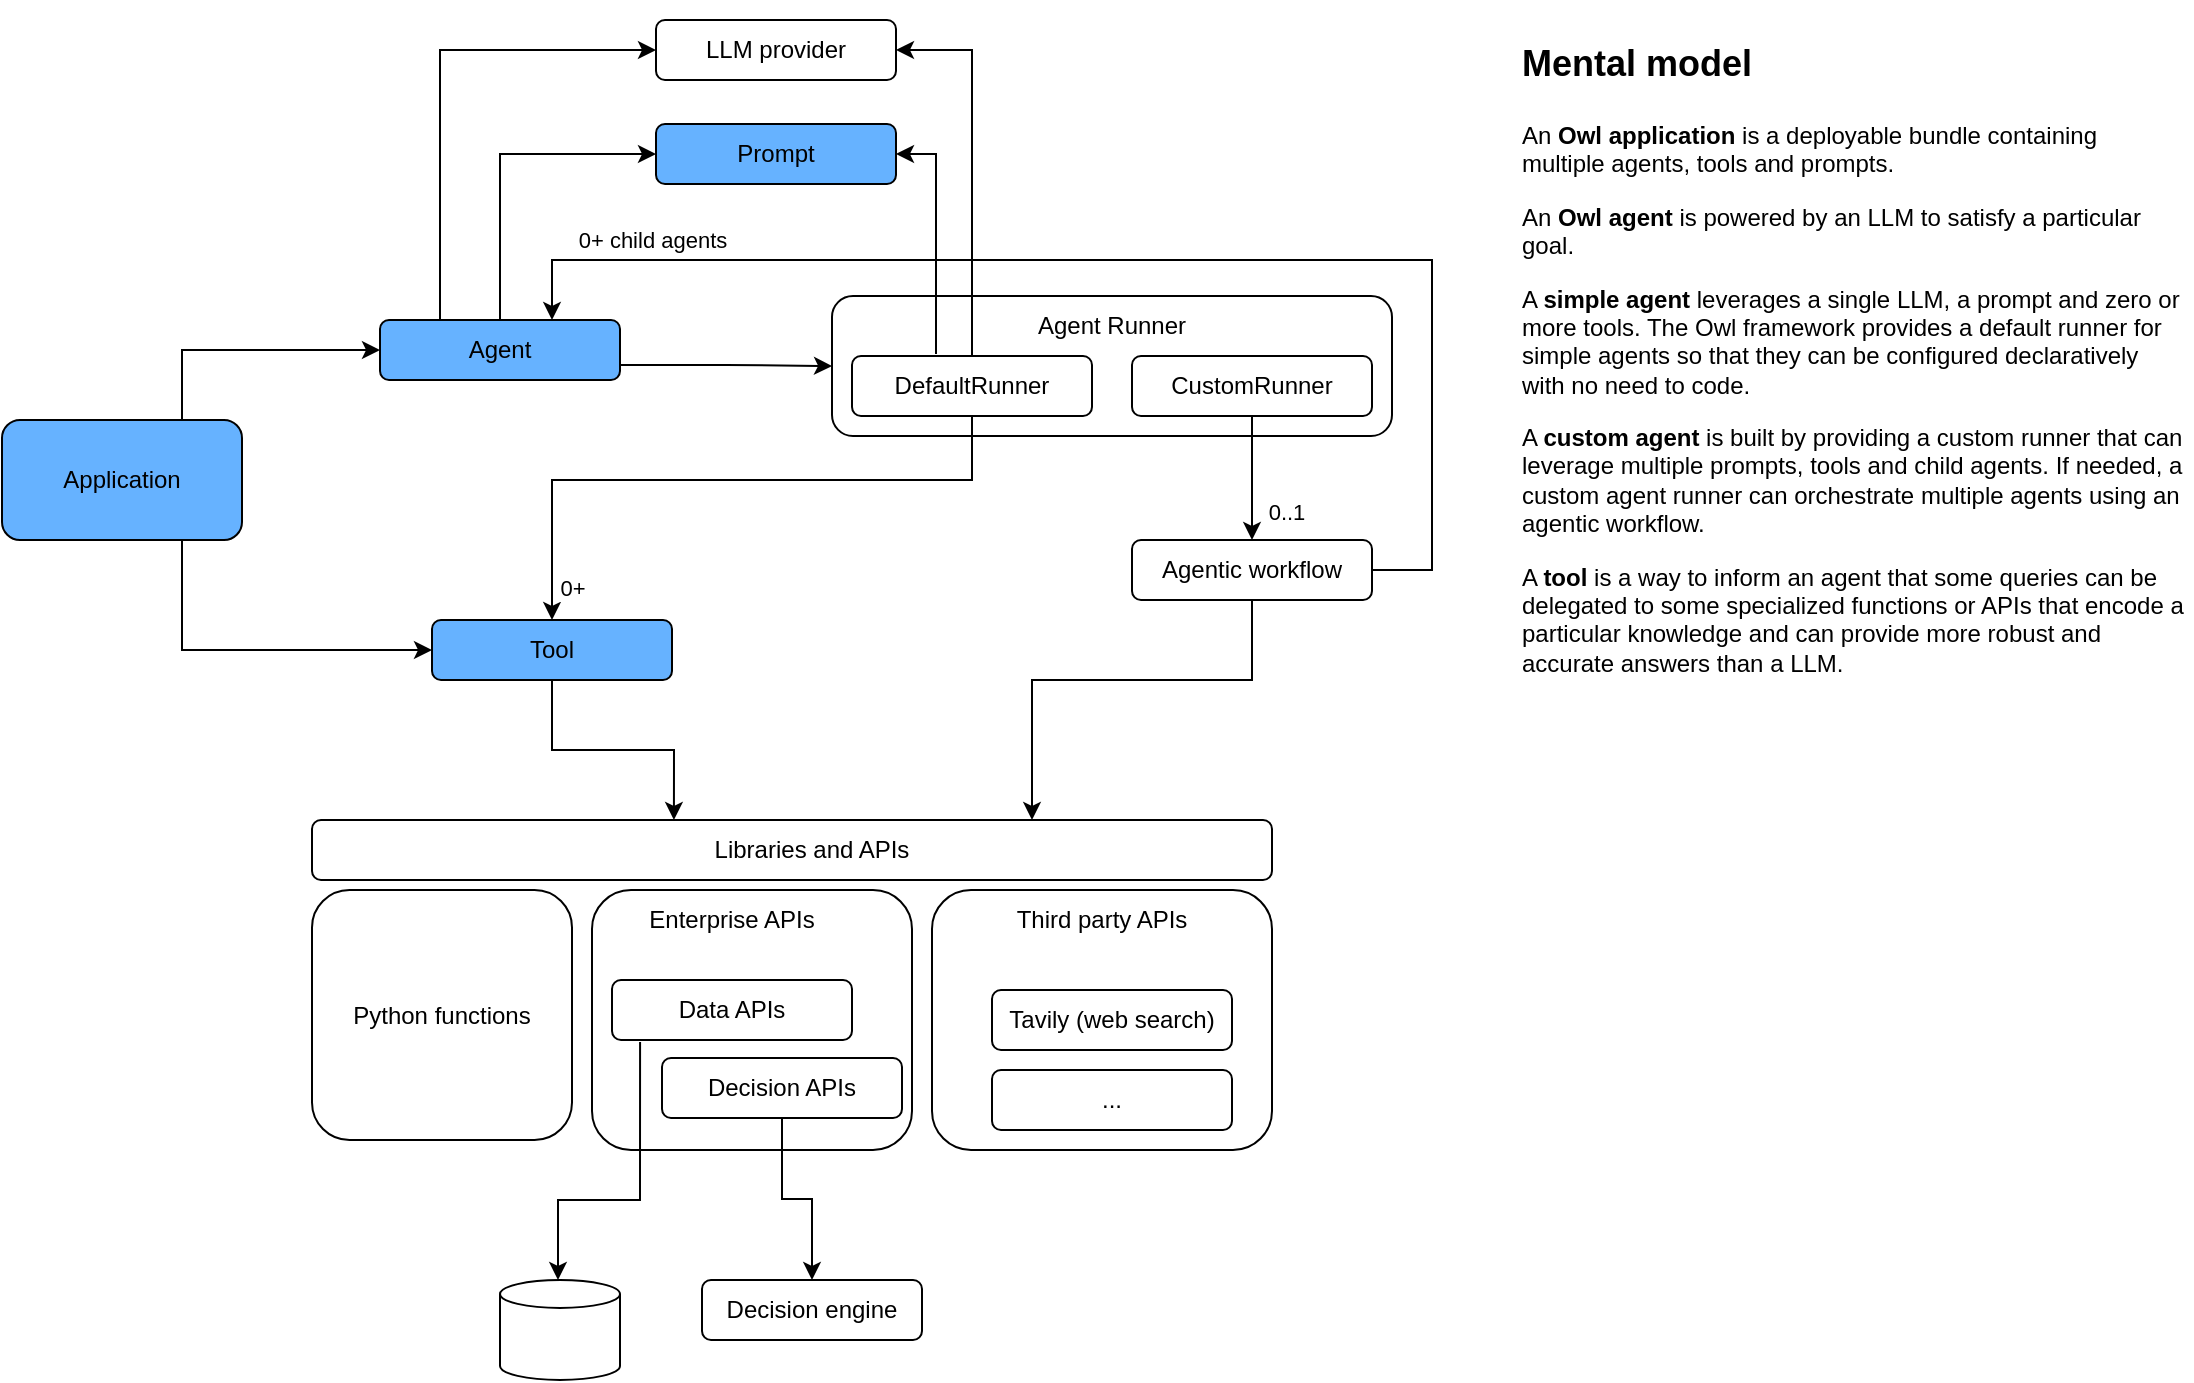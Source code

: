 <mxfile version="23.1.5" type="device">
  <diagram name="Page-1" id="koKYllzYylF1F7KYLpVS">
    <mxGraphModel dx="1440" dy="751" grid="1" gridSize="10" guides="1" tooltips="1" connect="1" arrows="1" fold="1" page="1" pageScale="1" pageWidth="1654" pageHeight="1169" math="0" shadow="0">
      <root>
        <mxCell id="0" />
        <mxCell id="1" parent="0" />
        <mxCell id="paQ9tnQQhuRcGCuXe4jG-27" value="" style="rounded=1;whiteSpace=wrap;html=1;" parent="1" vertex="1">
          <mxGeometry x="340" y="470" width="480" height="30" as="geometry" />
        </mxCell>
        <mxCell id="paQ9tnQQhuRcGCuXe4jG-8" style="edgeStyle=orthogonalEdgeStyle;rounded=0;orthogonalLoop=1;jettySize=auto;html=1;exitX=0.75;exitY=0;exitDx=0;exitDy=0;entryX=0;entryY=0.5;entryDx=0;entryDy=0;" parent="1" source="paQ9tnQQhuRcGCuXe4jG-1" target="paQ9tnQQhuRcGCuXe4jG-2" edge="1">
          <mxGeometry relative="1" as="geometry" />
        </mxCell>
        <mxCell id="paQ9tnQQhuRcGCuXe4jG-9" style="edgeStyle=orthogonalEdgeStyle;rounded=0;orthogonalLoop=1;jettySize=auto;html=1;exitX=0.75;exitY=1;exitDx=0;exitDy=0;entryX=0;entryY=0.5;entryDx=0;entryDy=0;" parent="1" source="paQ9tnQQhuRcGCuXe4jG-1" target="paQ9tnQQhuRcGCuXe4jG-4" edge="1">
          <mxGeometry relative="1" as="geometry" />
        </mxCell>
        <mxCell id="paQ9tnQQhuRcGCuXe4jG-1" value="Application" style="rounded=1;whiteSpace=wrap;html=1;fillColor=#66B2FF;" parent="1" vertex="1">
          <mxGeometry x="185" y="270" width="120" height="60" as="geometry" />
        </mxCell>
        <mxCell id="paQ9tnQQhuRcGCuXe4jG-40" style="edgeStyle=orthogonalEdgeStyle;rounded=0;orthogonalLoop=1;jettySize=auto;html=1;exitX=1;exitY=0.75;exitDx=0;exitDy=0;entryX=0;entryY=0.5;entryDx=0;entryDy=0;" parent="1" source="paQ9tnQQhuRcGCuXe4jG-2" target="paQ9tnQQhuRcGCuXe4jG-10" edge="1">
          <mxGeometry relative="1" as="geometry" />
        </mxCell>
        <mxCell id="paQ9tnQQhuRcGCuXe4jG-42" style="edgeStyle=orthogonalEdgeStyle;rounded=0;orthogonalLoop=1;jettySize=auto;html=1;exitX=0.25;exitY=0;exitDx=0;exitDy=0;entryX=0;entryY=0.5;entryDx=0;entryDy=0;" parent="1" source="paQ9tnQQhuRcGCuXe4jG-2" target="paQ9tnQQhuRcGCuXe4jG-13" edge="1">
          <mxGeometry relative="1" as="geometry" />
        </mxCell>
        <mxCell id="paQ9tnQQhuRcGCuXe4jG-43" style="edgeStyle=orthogonalEdgeStyle;rounded=0;orthogonalLoop=1;jettySize=auto;html=1;exitX=0.5;exitY=0;exitDx=0;exitDy=0;entryX=0;entryY=0.5;entryDx=0;entryDy=0;" parent="1" source="paQ9tnQQhuRcGCuXe4jG-2" target="paQ9tnQQhuRcGCuXe4jG-3" edge="1">
          <mxGeometry relative="1" as="geometry" />
        </mxCell>
        <mxCell id="paQ9tnQQhuRcGCuXe4jG-2" value="Agent" style="rounded=1;whiteSpace=wrap;html=1;fillColor=#66B2FF;" parent="1" vertex="1">
          <mxGeometry x="374" y="220" width="120" height="30" as="geometry" />
        </mxCell>
        <mxCell id="paQ9tnQQhuRcGCuXe4jG-3" value="Prompt" style="rounded=1;whiteSpace=wrap;html=1;fillColor=#66B2FF;" parent="1" vertex="1">
          <mxGeometry x="512" y="122" width="120" height="30" as="geometry" />
        </mxCell>
        <mxCell id="paQ9tnQQhuRcGCuXe4jG-31" style="edgeStyle=orthogonalEdgeStyle;rounded=0;orthogonalLoop=1;jettySize=auto;html=1;exitX=0.5;exitY=1;exitDx=0;exitDy=0;entryX=0.377;entryY=0;entryDx=0;entryDy=0;entryPerimeter=0;" parent="1" source="paQ9tnQQhuRcGCuXe4jG-4" target="paQ9tnQQhuRcGCuXe4jG-27" edge="1">
          <mxGeometry relative="1" as="geometry" />
        </mxCell>
        <mxCell id="paQ9tnQQhuRcGCuXe4jG-4" value="Tool" style="rounded=1;whiteSpace=wrap;html=1;fillColor=#66B2FF;" parent="1" vertex="1">
          <mxGeometry x="400" y="370" width="120" height="30" as="geometry" />
        </mxCell>
        <mxCell id="paQ9tnQQhuRcGCuXe4jG-47" style="edgeStyle=orthogonalEdgeStyle;rounded=0;orthogonalLoop=1;jettySize=auto;html=1;entryX=0.75;entryY=0;entryDx=0;entryDy=0;" parent="1" source="paQ9tnQQhuRcGCuXe4jG-5" target="paQ9tnQQhuRcGCuXe4jG-27" edge="1">
          <mxGeometry relative="1" as="geometry">
            <Array as="points">
              <mxPoint x="810" y="400" />
              <mxPoint x="700" y="400" />
            </Array>
          </mxGeometry>
        </mxCell>
        <mxCell id="paQ9tnQQhuRcGCuXe4jG-5" value="Agentic workflow" style="rounded=1;whiteSpace=wrap;html=1;" parent="1" vertex="1">
          <mxGeometry x="750" y="330" width="120" height="30" as="geometry" />
        </mxCell>
        <mxCell id="paQ9tnQQhuRcGCuXe4jG-10" value="" style="rounded=1;whiteSpace=wrap;html=1;align=center;" parent="1" vertex="1">
          <mxGeometry x="600" y="208" width="280" height="70" as="geometry" />
        </mxCell>
        <mxCell id="paQ9tnQQhuRcGCuXe4jG-46" style="edgeStyle=orthogonalEdgeStyle;rounded=0;orthogonalLoop=1;jettySize=auto;html=1;entryX=0.5;entryY=0;entryDx=0;entryDy=0;" parent="1" source="paQ9tnQQhuRcGCuXe4jG-11" target="paQ9tnQQhuRcGCuXe4jG-4" edge="1">
          <mxGeometry relative="1" as="geometry">
            <Array as="points">
              <mxPoint x="670" y="300" />
              <mxPoint x="460" y="300" />
            </Array>
          </mxGeometry>
        </mxCell>
        <mxCell id="paQ9tnQQhuRcGCuXe4jG-54" value="0+" style="edgeLabel;html=1;align=center;verticalAlign=middle;resizable=0;points=[];" parent="paQ9tnQQhuRcGCuXe4jG-46" vertex="1" connectable="0">
          <mxGeometry x="0.897" relative="1" as="geometry">
            <mxPoint x="10" as="offset" />
          </mxGeometry>
        </mxCell>
        <mxCell id="paQ9tnQQhuRcGCuXe4jG-51" style="edgeStyle=orthogonalEdgeStyle;rounded=0;orthogonalLoop=1;jettySize=auto;html=1;exitX=0.35;exitY=-0.033;exitDx=0;exitDy=0;entryX=1;entryY=0.5;entryDx=0;entryDy=0;exitPerimeter=0;" parent="1" source="paQ9tnQQhuRcGCuXe4jG-11" target="paQ9tnQQhuRcGCuXe4jG-3" edge="1">
          <mxGeometry relative="1" as="geometry" />
        </mxCell>
        <mxCell id="paQ9tnQQhuRcGCuXe4jG-52" style="edgeStyle=orthogonalEdgeStyle;rounded=0;orthogonalLoop=1;jettySize=auto;html=1;exitX=0.5;exitY=0;exitDx=0;exitDy=0;entryX=1;entryY=0.5;entryDx=0;entryDy=0;" parent="1" source="paQ9tnQQhuRcGCuXe4jG-11" target="paQ9tnQQhuRcGCuXe4jG-13" edge="1">
          <mxGeometry relative="1" as="geometry" />
        </mxCell>
        <mxCell id="paQ9tnQQhuRcGCuXe4jG-11" value="DefaultRunner" style="rounded=1;whiteSpace=wrap;html=1;" parent="1" vertex="1">
          <mxGeometry x="610" y="238" width="120" height="30" as="geometry" />
        </mxCell>
        <mxCell id="paQ9tnQQhuRcGCuXe4jG-38" style="edgeStyle=orthogonalEdgeStyle;rounded=0;orthogonalLoop=1;jettySize=auto;html=1;exitX=0.5;exitY=1;exitDx=0;exitDy=0;entryX=0.5;entryY=0;entryDx=0;entryDy=0;" parent="1" source="paQ9tnQQhuRcGCuXe4jG-12" target="paQ9tnQQhuRcGCuXe4jG-5" edge="1">
          <mxGeometry relative="1" as="geometry" />
        </mxCell>
        <mxCell id="paQ9tnQQhuRcGCuXe4jG-53" value="0..1" style="edgeLabel;html=1;align=center;verticalAlign=middle;resizable=0;points=[];" parent="paQ9tnQQhuRcGCuXe4jG-38" vertex="1" connectable="0">
          <mxGeometry x="0.548" y="1" relative="1" as="geometry">
            <mxPoint x="16" as="offset" />
          </mxGeometry>
        </mxCell>
        <mxCell id="paQ9tnQQhuRcGCuXe4jG-45" style="edgeStyle=orthogonalEdgeStyle;rounded=0;orthogonalLoop=1;jettySize=auto;html=1;exitX=1;exitY=0.5;exitDx=0;exitDy=0;" parent="1" source="paQ9tnQQhuRcGCuXe4jG-5" edge="1">
          <mxGeometry relative="1" as="geometry">
            <mxPoint x="460" y="220" as="targetPoint" />
            <Array as="points">
              <mxPoint x="900" y="345" />
              <mxPoint x="900" y="190" />
              <mxPoint x="460" y="190" />
            </Array>
          </mxGeometry>
        </mxCell>
        <mxCell id="paQ9tnQQhuRcGCuXe4jG-50" value="0+ child agents" style="edgeLabel;html=1;align=center;verticalAlign=middle;resizable=0;points=[];" parent="paQ9tnQQhuRcGCuXe4jG-45" vertex="1" connectable="0">
          <mxGeometry x="0.921" relative="1" as="geometry">
            <mxPoint x="50" y="-14" as="offset" />
          </mxGeometry>
        </mxCell>
        <mxCell id="paQ9tnQQhuRcGCuXe4jG-12" value="CustomRunner" style="rounded=1;whiteSpace=wrap;html=1;" parent="1" vertex="1">
          <mxGeometry x="750" y="238" width="120" height="30" as="geometry" />
        </mxCell>
        <mxCell id="paQ9tnQQhuRcGCuXe4jG-13" value="LLM provider" style="rounded=1;whiteSpace=wrap;html=1;" parent="1" vertex="1">
          <mxGeometry x="512" y="70" width="120" height="30" as="geometry" />
        </mxCell>
        <mxCell id="paQ9tnQQhuRcGCuXe4jG-17" value="" style="rounded=1;whiteSpace=wrap;html=1;" parent="1" vertex="1">
          <mxGeometry x="480" y="505" width="160" height="130" as="geometry" />
        </mxCell>
        <mxCell id="paQ9tnQQhuRcGCuXe4jG-18" value="" style="rounded=1;whiteSpace=wrap;html=1;" parent="1" vertex="1">
          <mxGeometry x="650" y="505" width="170" height="130" as="geometry" />
        </mxCell>
        <mxCell id="paQ9tnQQhuRcGCuXe4jG-20" value="Python functions" style="rounded=1;whiteSpace=wrap;html=1;" parent="1" vertex="1">
          <mxGeometry x="340" y="505" width="130" height="125" as="geometry" />
        </mxCell>
        <mxCell id="paQ9tnQQhuRcGCuXe4jG-28" value="Enterprise APIs" style="text;html=1;align=center;verticalAlign=middle;whiteSpace=wrap;rounded=0;" parent="1" vertex="1">
          <mxGeometry x="500" y="505" width="100" height="30" as="geometry" />
        </mxCell>
        <mxCell id="paQ9tnQQhuRcGCuXe4jG-29" value="Third party APIs" style="text;html=1;align=center;verticalAlign=middle;whiteSpace=wrap;rounded=0;" parent="1" vertex="1">
          <mxGeometry x="685" y="505" width="100" height="30" as="geometry" />
        </mxCell>
        <mxCell id="paQ9tnQQhuRcGCuXe4jG-16" value="Tavily (web search)" style="rounded=1;whiteSpace=wrap;html=1;" parent="1" vertex="1">
          <mxGeometry x="680" y="555" width="120" height="30" as="geometry" />
        </mxCell>
        <mxCell id="paQ9tnQQhuRcGCuXe4jG-34" style="edgeStyle=orthogonalEdgeStyle;rounded=0;orthogonalLoop=1;jettySize=auto;html=1;exitX=0.117;exitY=1.033;exitDx=0;exitDy=0;exitPerimeter=0;" parent="1" source="paQ9tnQQhuRcGCuXe4jG-14" target="paQ9tnQQhuRcGCuXe4jG-32" edge="1">
          <mxGeometry relative="1" as="geometry">
            <Array as="points">
              <mxPoint x="504" y="660" />
              <mxPoint x="463" y="660" />
            </Array>
          </mxGeometry>
        </mxCell>
        <mxCell id="paQ9tnQQhuRcGCuXe4jG-14" value="Data APIs" style="rounded=1;whiteSpace=wrap;html=1;" parent="1" vertex="1">
          <mxGeometry x="490" y="550" width="120" height="30" as="geometry" />
        </mxCell>
        <mxCell id="paQ9tnQQhuRcGCuXe4jG-15" value="Decision APIs" style="rounded=1;whiteSpace=wrap;html=1;" parent="1" vertex="1">
          <mxGeometry x="515" y="589" width="120" height="30" as="geometry" />
        </mxCell>
        <mxCell id="paQ9tnQQhuRcGCuXe4jG-30" value="..." style="rounded=1;whiteSpace=wrap;html=1;" parent="1" vertex="1">
          <mxGeometry x="680" y="595" width="120" height="30" as="geometry" />
        </mxCell>
        <mxCell id="paQ9tnQQhuRcGCuXe4jG-32" value="" style="shape=cylinder3;whiteSpace=wrap;html=1;boundedLbl=1;backgroundOutline=1;size=7;" parent="1" vertex="1">
          <mxGeometry x="434" y="700" width="60" height="50" as="geometry" />
        </mxCell>
        <mxCell id="paQ9tnQQhuRcGCuXe4jG-33" value="Decision engine" style="rounded=1;whiteSpace=wrap;html=1;" parent="1" vertex="1">
          <mxGeometry x="535" y="700" width="110" height="30" as="geometry" />
        </mxCell>
        <mxCell id="paQ9tnQQhuRcGCuXe4jG-35" style="edgeStyle=orthogonalEdgeStyle;rounded=0;orthogonalLoop=1;jettySize=auto;html=1;exitX=0.5;exitY=1;exitDx=0;exitDy=0;entryX=0.5;entryY=0;entryDx=0;entryDy=0;" parent="1" source="paQ9tnQQhuRcGCuXe4jG-15" target="paQ9tnQQhuRcGCuXe4jG-33" edge="1">
          <mxGeometry relative="1" as="geometry">
            <mxPoint x="514" y="591" as="sourcePoint" />
            <mxPoint x="473" y="730" as="targetPoint" />
          </mxGeometry>
        </mxCell>
        <mxCell id="paQ9tnQQhuRcGCuXe4jG-36" value="Agent Runner" style="text;html=1;align=center;verticalAlign=middle;whiteSpace=wrap;rounded=0;" parent="1" vertex="1">
          <mxGeometry x="690" y="208" width="100" height="30" as="geometry" />
        </mxCell>
        <mxCell id="paQ9tnQQhuRcGCuXe4jG-44" value="Libraries and APIs" style="text;html=1;align=center;verticalAlign=middle;whiteSpace=wrap;rounded=0;" parent="1" vertex="1">
          <mxGeometry x="540" y="470" width="100" height="30" as="geometry" />
        </mxCell>
        <mxCell id="paQ9tnQQhuRcGCuXe4jG-49" value="&lt;h1&gt;&lt;span style=&quot;font-size: 18px;&quot;&gt;Mental model&lt;/span&gt;&lt;/h1&gt;&lt;p&gt;An &lt;b&gt;Owl application&lt;/b&gt; is a deployable bundle containing multiple agents, tools and prompts.&lt;/p&gt;&lt;p&gt;An &lt;b&gt;Owl agent&lt;/b&gt; is powered by an LLM to satisfy a particular goal.&amp;nbsp;&lt;/p&gt;&lt;p&gt;&lt;span style=&quot;background-color: initial;&quot;&gt;A &lt;b&gt;simple agent&lt;/b&gt; leverages a single LLM, a prompt and zero or more tools. The Owl framework provides a default runner for simple agents so that they can be configured declaratively with no need to code.&lt;/span&gt;&lt;/p&gt;&lt;p&gt;&lt;span style=&quot;background-color: initial;&quot;&gt;A &lt;b&gt;custom agent&lt;/b&gt; is built by providing a custom runner that can leverage multiple prompts, tools and child agents. If needed, a custom agent runner can orchestrate multiple agents using an agentic workflow.&lt;/span&gt;&lt;/p&gt;&lt;p&gt;A &lt;b&gt;tool&lt;/b&gt; is a way to inform an agent that some queries can be delegated to some specialized functions or APIs that encode a particular knowledge and can provide more robust and accurate answers than a LLM.&lt;/p&gt;&lt;p&gt;&lt;span style=&quot;background-color: initial;&quot;&gt;&amp;nbsp;&lt;/span&gt;&lt;br&gt;&lt;/p&gt;" style="text;html=1;spacing=5;spacingTop=-20;whiteSpace=wrap;overflow=hidden;rounded=0;" parent="1" vertex="1">
          <mxGeometry x="940" y="70" width="340" height="380" as="geometry" />
        </mxCell>
      </root>
    </mxGraphModel>
  </diagram>
</mxfile>
